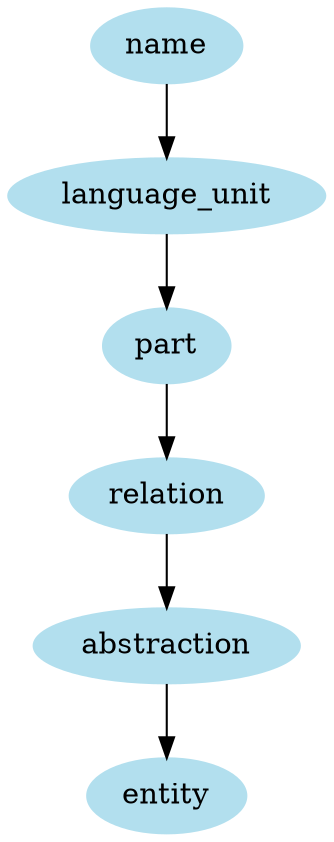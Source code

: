 digraph unix {
	node [color=lightblue2 style=filled]
	size="6,6"
	name -> language_unit
	language_unit -> part
	part -> relation
	relation -> abstraction
	abstraction -> entity
}
